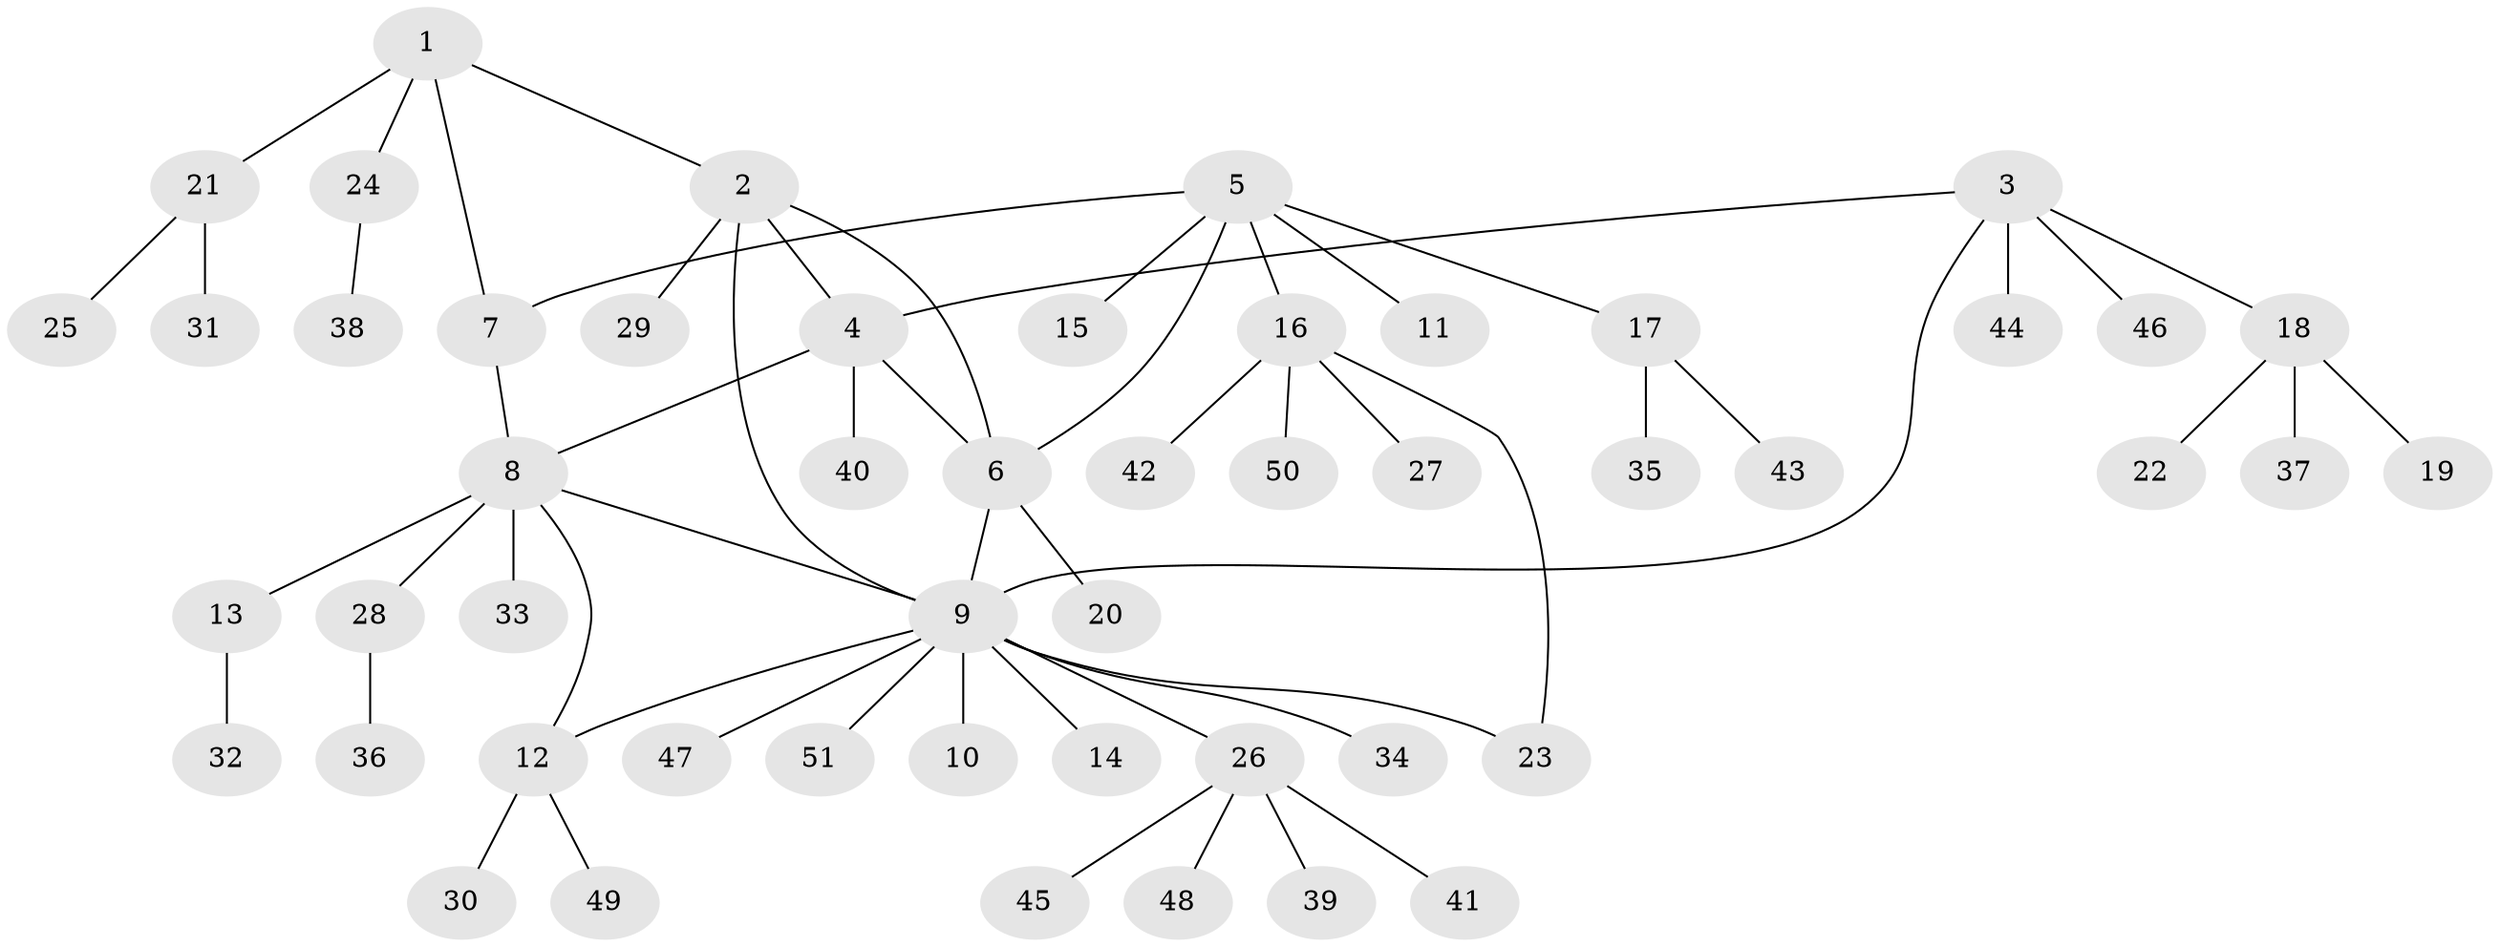// coarse degree distribution, {8: 0.02857142857142857, 5: 0.02857142857142857, 3: 0.11428571428571428, 6: 0.02857142857142857, 7: 0.02857142857142857, 11: 0.02857142857142857, 1: 0.6571428571428571, 4: 0.02857142857142857, 2: 0.05714285714285714}
// Generated by graph-tools (version 1.1) at 2025/19/03/04/25 18:19:37]
// undirected, 51 vertices, 58 edges
graph export_dot {
graph [start="1"]
  node [color=gray90,style=filled];
  1;
  2;
  3;
  4;
  5;
  6;
  7;
  8;
  9;
  10;
  11;
  12;
  13;
  14;
  15;
  16;
  17;
  18;
  19;
  20;
  21;
  22;
  23;
  24;
  25;
  26;
  27;
  28;
  29;
  30;
  31;
  32;
  33;
  34;
  35;
  36;
  37;
  38;
  39;
  40;
  41;
  42;
  43;
  44;
  45;
  46;
  47;
  48;
  49;
  50;
  51;
  1 -- 2;
  1 -- 7;
  1 -- 21;
  1 -- 24;
  2 -- 4;
  2 -- 6;
  2 -- 9;
  2 -- 29;
  3 -- 4;
  3 -- 9;
  3 -- 18;
  3 -- 44;
  3 -- 46;
  4 -- 6;
  4 -- 8;
  4 -- 40;
  5 -- 6;
  5 -- 7;
  5 -- 11;
  5 -- 15;
  5 -- 16;
  5 -- 17;
  6 -- 9;
  6 -- 20;
  7 -- 8;
  8 -- 9;
  8 -- 12;
  8 -- 13;
  8 -- 28;
  8 -- 33;
  9 -- 10;
  9 -- 12;
  9 -- 14;
  9 -- 23;
  9 -- 26;
  9 -- 34;
  9 -- 47;
  9 -- 51;
  12 -- 30;
  12 -- 49;
  13 -- 32;
  16 -- 23;
  16 -- 27;
  16 -- 42;
  16 -- 50;
  17 -- 35;
  17 -- 43;
  18 -- 19;
  18 -- 22;
  18 -- 37;
  21 -- 25;
  21 -- 31;
  24 -- 38;
  26 -- 39;
  26 -- 41;
  26 -- 45;
  26 -- 48;
  28 -- 36;
}
